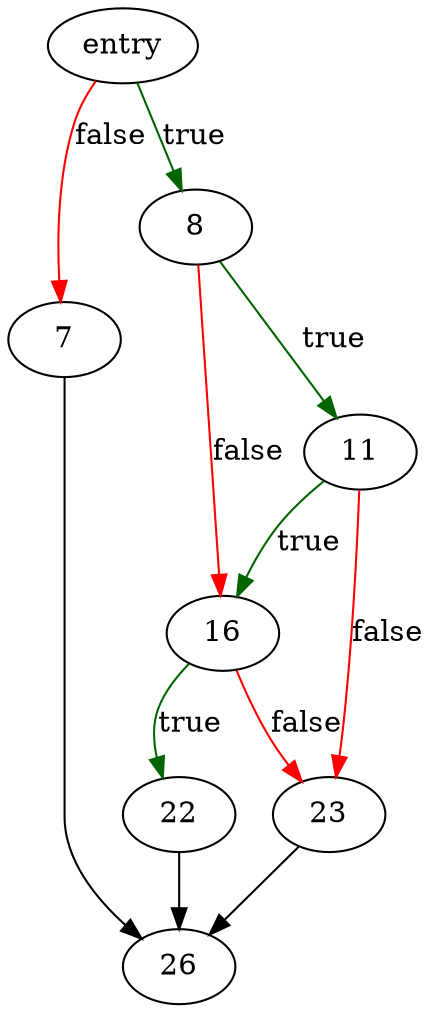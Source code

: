 digraph "sqlite3DeleteTable" {
	// Node definitions.
	2 [label=entry];
	7;
	8;
	11;
	16;
	22;
	23;
	26;

	// Edge definitions.
	2 -> 7 [
		color=red
		label=false
	];
	2 -> 8 [
		color=darkgreen
		label=true
	];
	7 -> 26;
	8 -> 11 [
		color=darkgreen
		label=true
	];
	8 -> 16 [
		color=red
		label=false
	];
	11 -> 16 [
		color=darkgreen
		label=true
	];
	11 -> 23 [
		color=red
		label=false
	];
	16 -> 22 [
		color=darkgreen
		label=true
	];
	16 -> 23 [
		color=red
		label=false
	];
	22 -> 26;
	23 -> 26;
}